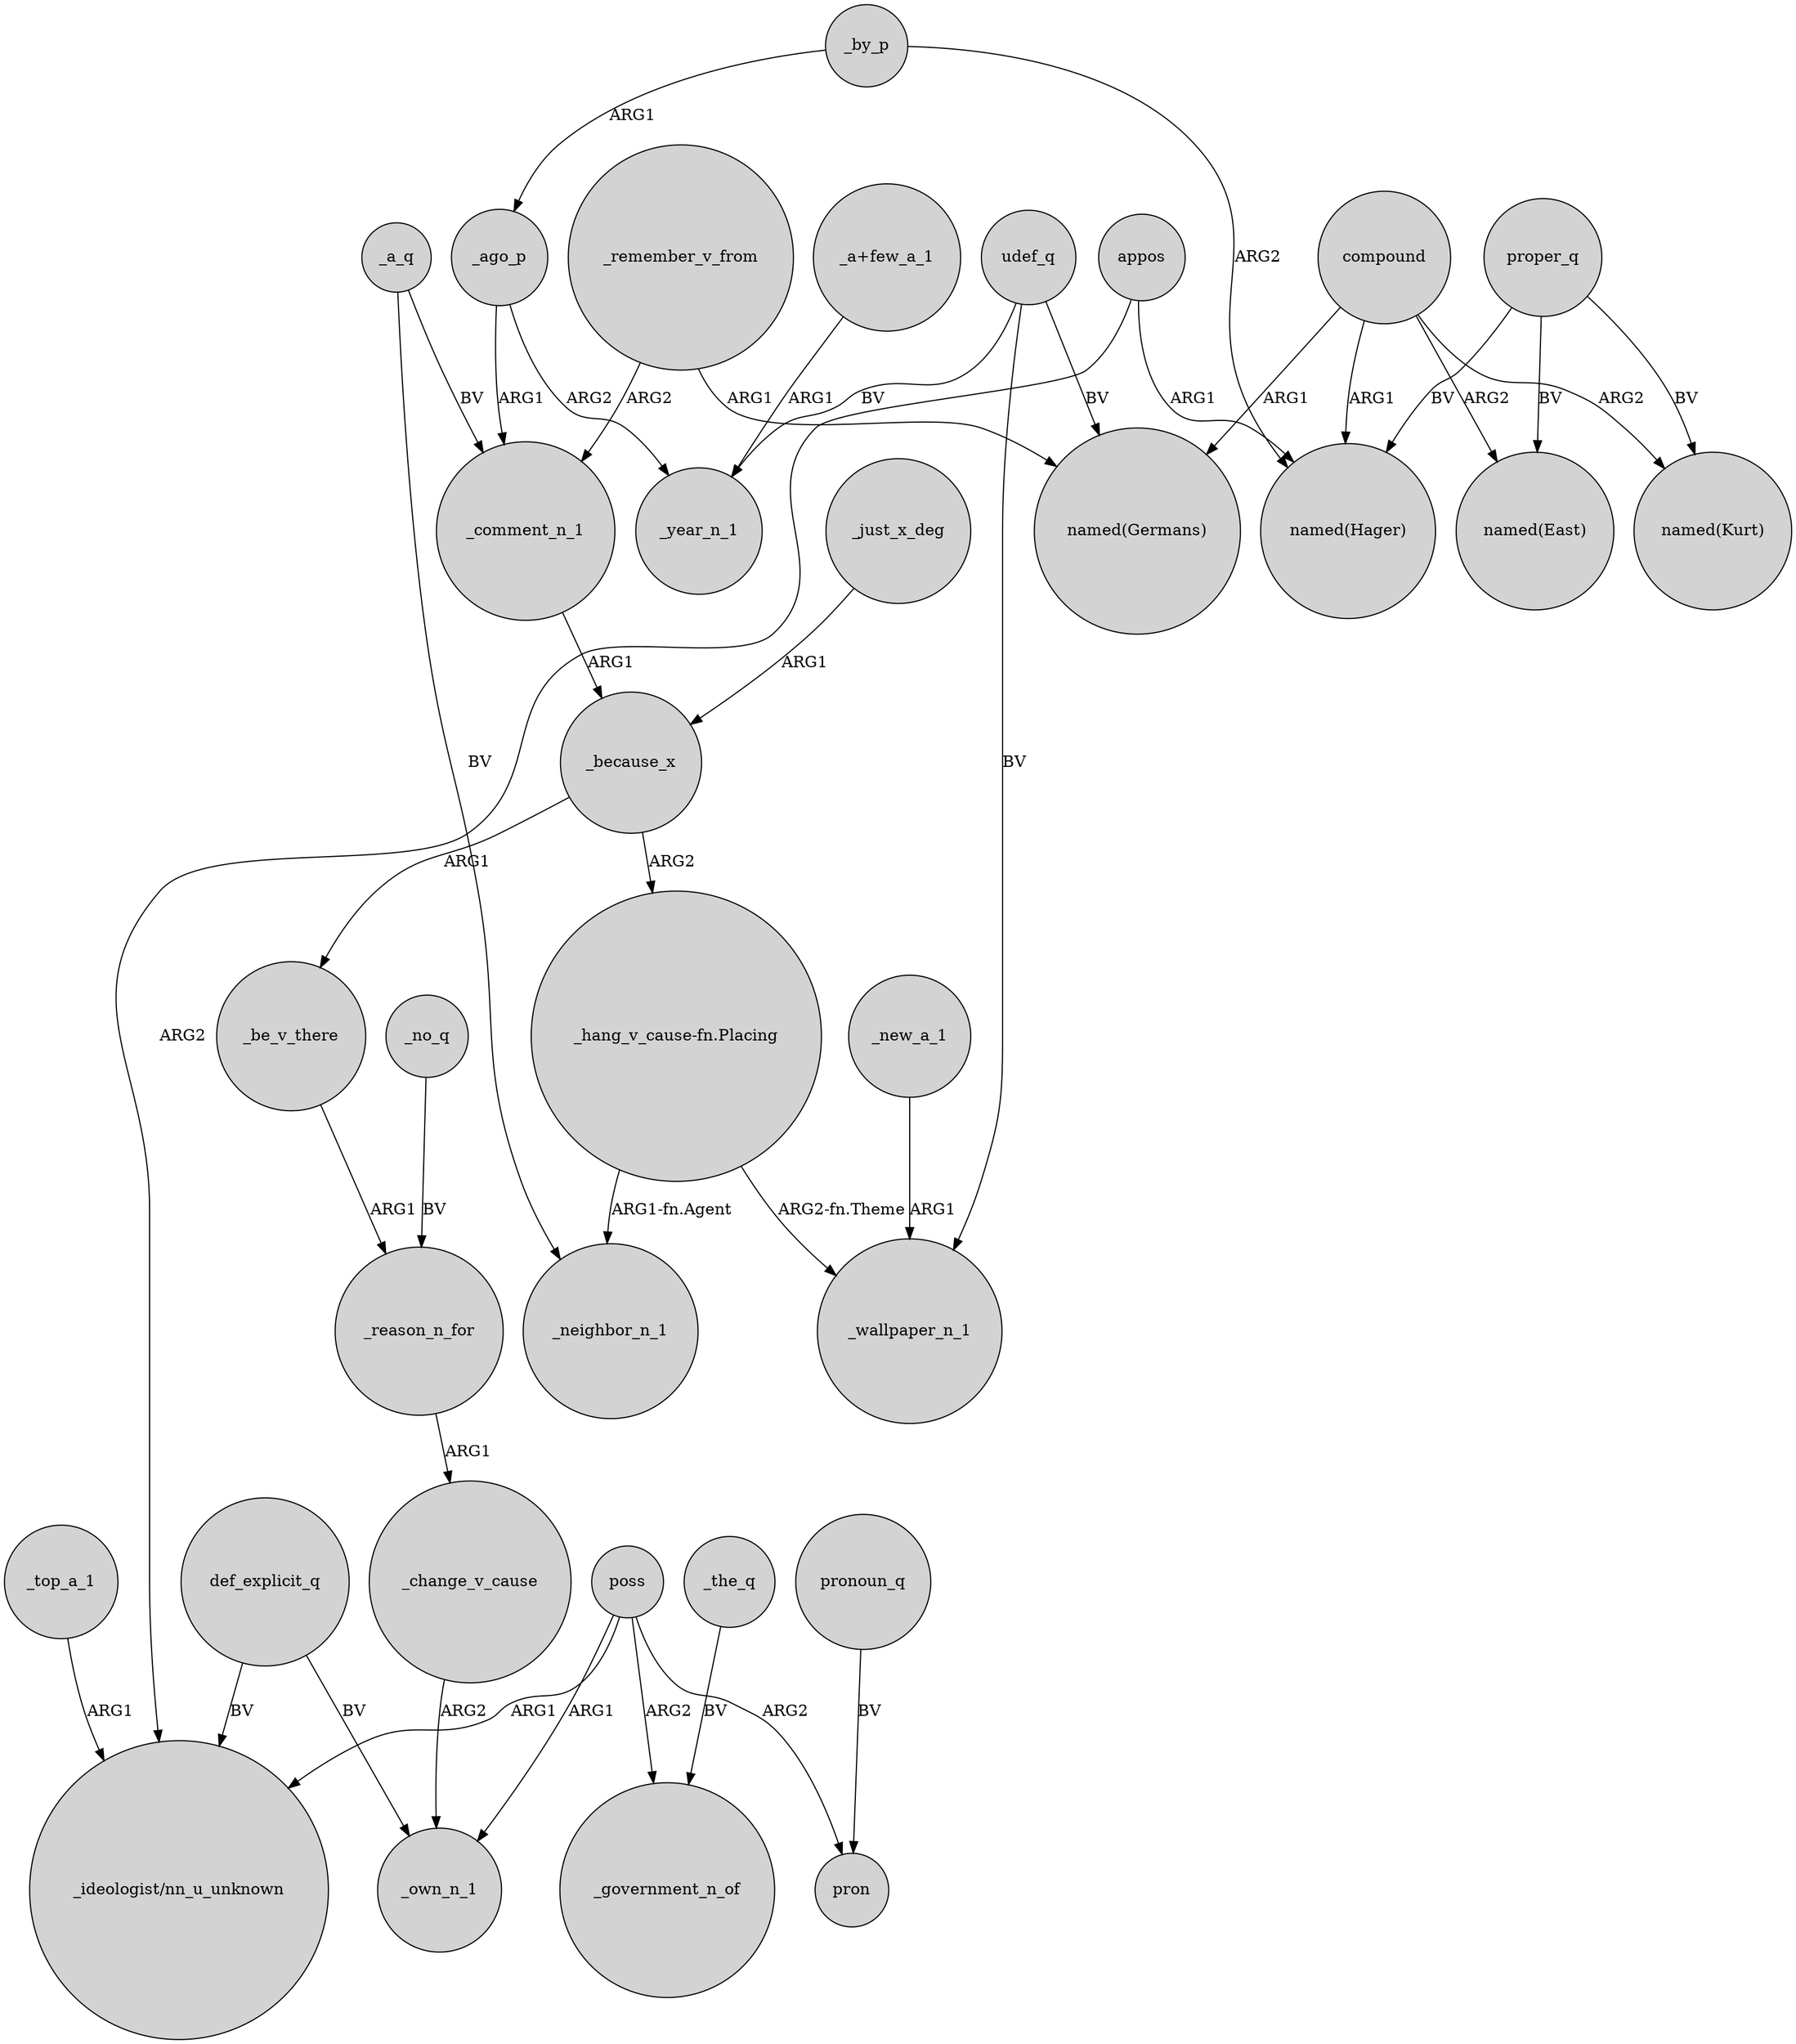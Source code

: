 digraph {
	node [shape=circle style=filled]
	_top_a_1 -> "_ideologist/nn_u_unknown" [label=ARG1]
	_just_x_deg -> _because_x [label=ARG1]
	_by_p -> "named(Hager)" [label=ARG2]
	proper_q -> "named(Hager)" [label=BV]
	_be_v_there -> _reason_n_for [label=ARG1]
	_because_x -> _be_v_there [label=ARG1]
	poss -> pron [label=ARG2]
	_a_q -> _comment_n_1 [label=BV]
	_because_x -> "_hang_v_cause-fn.Placing" [label=ARG2]
	_comment_n_1 -> _because_x [label=ARG1]
	poss -> "_ideologist/nn_u_unknown" [label=ARG1]
	compound -> "named(Germans)" [label=ARG1]
	"_hang_v_cause-fn.Placing" -> _wallpaper_n_1 [label="ARG2-fn.Theme"]
	udef_q -> _wallpaper_n_1 [label=BV]
	"_a+few_a_1" -> _year_n_1 [label=ARG1]
	_reason_n_for -> _change_v_cause [label=ARG1]
	def_explicit_q -> _own_n_1 [label=BV]
	_no_q -> _reason_n_for [label=BV]
	_ago_p -> _comment_n_1 [label=ARG1]
	poss -> _own_n_1 [label=ARG1]
	_change_v_cause -> _own_n_1 [label=ARG2]
	_new_a_1 -> _wallpaper_n_1 [label=ARG1]
	_ago_p -> _year_n_1 [label=ARG2]
	pronoun_q -> pron [label=BV]
	_remember_v_from -> "named(Germans)" [label=ARG1]
	appos -> "named(Hager)" [label=ARG1]
	proper_q -> "named(Kurt)" [label=BV]
	appos -> "_ideologist/nn_u_unknown" [label=ARG2]
	udef_q -> "named(Germans)" [label=BV]
	_the_q -> _government_n_of [label=BV]
	"_hang_v_cause-fn.Placing" -> _neighbor_n_1 [label="ARG1-fn.Agent"]
	udef_q -> _year_n_1 [label=BV]
	_remember_v_from -> _comment_n_1 [label=ARG2]
	compound -> "named(Hager)" [label=ARG1]
	def_explicit_q -> "_ideologist/nn_u_unknown" [label=BV]
	compound -> "named(Kurt)" [label=ARG2]
	poss -> _government_n_of [label=ARG2]
	proper_q -> "named(East)" [label=BV]
	_by_p -> _ago_p [label=ARG1]
	compound -> "named(East)" [label=ARG2]
	_a_q -> _neighbor_n_1 [label=BV]
}
